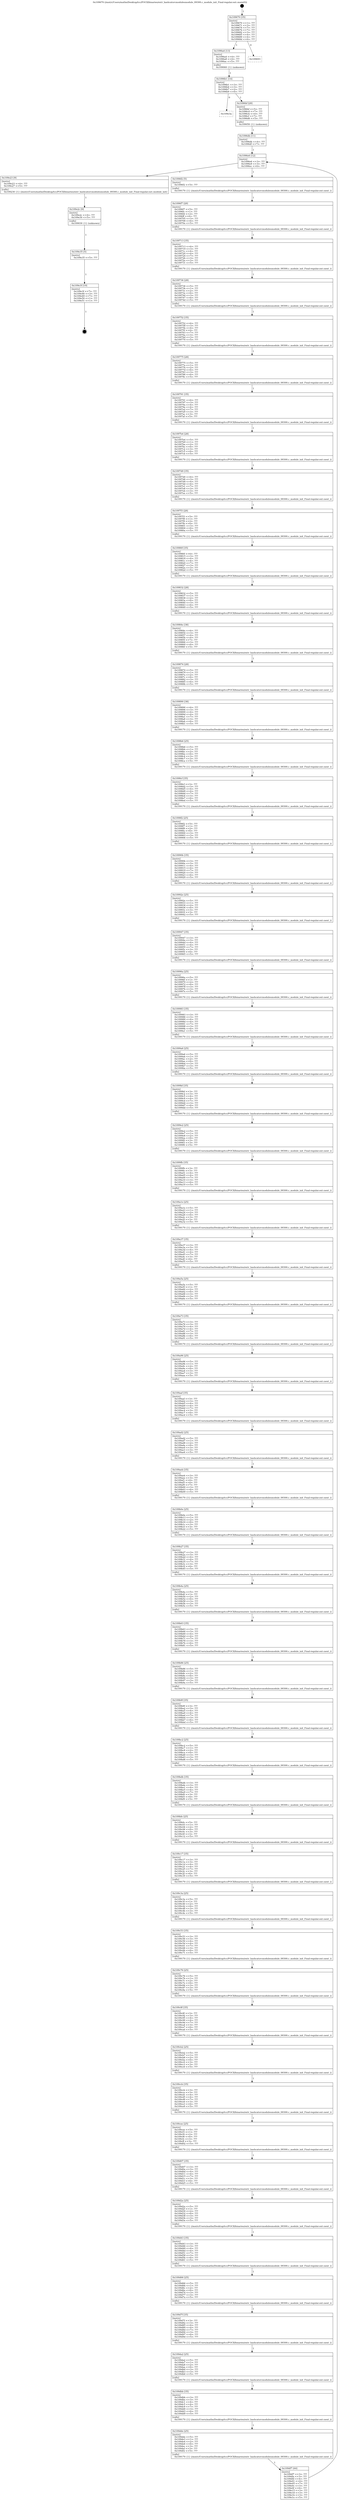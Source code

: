 digraph "0x109670" {
  label = "0x109670 (/mnt/c/Users/mathe/Desktop/tcc/POCII/binaries/extr_hashcatsrcmodulesmodule_09300.c_module_init_Final-regular.out::main(0))"
  labelloc = "t"
  node[shape=record]

  Entry [label="",width=0.3,height=0.3,shape=circle,fillcolor=black,style=filled]
  "0x109670" [label="{
     0x109670 [35]\l
     | [instrs]\l
     &nbsp;&nbsp;0x109670 \<+1\>: ???\l
     &nbsp;&nbsp;0x109671 \<+3\>: ???\l
     &nbsp;&nbsp;0x109674 \<+7\>: ???\l
     &nbsp;&nbsp;0x10967b \<+7\>: ???\l
     &nbsp;&nbsp;0x109682 \<+3\>: ???\l
     &nbsp;&nbsp;0x109685 \<+4\>: ???\l
     &nbsp;&nbsp;0x109689 \<+4\>: ???\l
     &nbsp;&nbsp;0x10968d \<+6\>: ???\l
  }"]
  "0x1096a4" [label="{
     0x1096a4 [13]\l
     | [instrs]\l
     &nbsp;&nbsp;0x1096a4 \<+4\>: ???\l
     &nbsp;&nbsp;0x1096a8 \<+4\>: ???\l
     &nbsp;&nbsp;0x1096ac \<+5\>: ???\l
     | [calls]\l
     &nbsp;&nbsp;0x109060 \{1\} (unknown)\l
  }"]
  "0x109693" [label="{
     0x109693\l
  }", style=dashed]
  "0x1096b1" [label="{
     0x1096b1 [14]\l
     | [instrs]\l
     &nbsp;&nbsp;0x1096b1 \<+3\>: ???\l
     &nbsp;&nbsp;0x1096b4 \<+3\>: ???\l
     &nbsp;&nbsp;0x1096b7 \<+2\>: ???\l
     &nbsp;&nbsp;0x1096b9 \<+6\>: ???\l
  }"]
  "0x109e3a" [label="{
     0x109e3a\l
  }", style=dashed]
  "0x1096bf" [label="{
     0x1096bf [28]\l
     | [instrs]\l
     &nbsp;&nbsp;0x1096bf \<+5\>: ???\l
     &nbsp;&nbsp;0x1096c4 \<+7\>: ???\l
     &nbsp;&nbsp;0x1096cb \<+4\>: ???\l
     &nbsp;&nbsp;0x1096cf \<+7\>: ???\l
     &nbsp;&nbsp;0x1096d6 \<+5\>: ???\l
     | [calls]\l
     &nbsp;&nbsp;0x109050 \{1\} (unknown)\l
  }"]
  Exit [label="",width=0.3,height=0.3,shape=circle,fillcolor=black,style=filled,peripheries=2]
  "0x1096e6" [label="{
     0x1096e6 [12]\l
     | [instrs]\l
     &nbsp;&nbsp;0x1096e6 \<+3\>: ???\l
     &nbsp;&nbsp;0x1096e9 \<+3\>: ???\l
     &nbsp;&nbsp;0x1096ec \<+6\>: ???\l
  }"]
  "0x109e23" [label="{
     0x109e23 [9]\l
     | [instrs]\l
     &nbsp;&nbsp;0x109e23 \<+4\>: ???\l
     &nbsp;&nbsp;0x109e27 \<+5\>: ???\l
     | [calls]\l
     &nbsp;&nbsp;0x109230 \{1\} (/mnt/c/Users/mathe/Desktop/tcc/POCII/binaries/extr_hashcatsrcmodulesmodule_09300.c_module_init_Final-regular.out::module_init)\l
  }"]
  "0x1096f2" [label="{
     0x1096f2 [5]\l
     | [instrs]\l
     &nbsp;&nbsp;0x1096f2 \<+5\>: ???\l
     | [calls]\l
     &nbsp;&nbsp;0x109170 \{1\} (/mnt/c/Users/mathe/Desktop/tcc/POCII/binaries/extr_hashcatsrcmodulesmodule_09300.c_module_init_Final-regular.out::next_i)\l
  }"]
  "0x1096f7" [label="{
     0x1096f7 [28]\l
     | [instrs]\l
     &nbsp;&nbsp;0x1096f7 \<+5\>: ???\l
     &nbsp;&nbsp;0x1096fc \<+1\>: ???\l
     &nbsp;&nbsp;0x1096fd \<+2\>: ???\l
     &nbsp;&nbsp;0x1096ff \<+6\>: ???\l
     &nbsp;&nbsp;0x109705 \<+3\>: ???\l
     &nbsp;&nbsp;0x109708 \<+6\>: ???\l
     &nbsp;&nbsp;0x10970e \<+5\>: ???\l
     | [calls]\l
     &nbsp;&nbsp;0x109170 \{1\} (/mnt/c/Users/mathe/Desktop/tcc/POCII/binaries/extr_hashcatsrcmodulesmodule_09300.c_module_init_Final-regular.out::next_i)\l
  }"]
  "0x109713" [label="{
     0x109713 [35]\l
     | [instrs]\l
     &nbsp;&nbsp;0x109713 \<+6\>: ???\l
     &nbsp;&nbsp;0x109719 \<+3\>: ???\l
     &nbsp;&nbsp;0x10971c \<+4\>: ???\l
     &nbsp;&nbsp;0x109720 \<+4\>: ???\l
     &nbsp;&nbsp;0x109724 \<+7\>: ???\l
     &nbsp;&nbsp;0x10972b \<+3\>: ???\l
     &nbsp;&nbsp;0x10972e \<+3\>: ???\l
     &nbsp;&nbsp;0x109731 \<+5\>: ???\l
     | [calls]\l
     &nbsp;&nbsp;0x109170 \{1\} (/mnt/c/Users/mathe/Desktop/tcc/POCII/binaries/extr_hashcatsrcmodulesmodule_09300.c_module_init_Final-regular.out::next_i)\l
  }"]
  "0x109736" [label="{
     0x109736 [28]\l
     | [instrs]\l
     &nbsp;&nbsp;0x109736 \<+5\>: ???\l
     &nbsp;&nbsp;0x10973b \<+1\>: ???\l
     &nbsp;&nbsp;0x10973c \<+2\>: ???\l
     &nbsp;&nbsp;0x10973e \<+6\>: ???\l
     &nbsp;&nbsp;0x109744 \<+3\>: ???\l
     &nbsp;&nbsp;0x109747 \<+6\>: ???\l
     &nbsp;&nbsp;0x10974d \<+5\>: ???\l
     | [calls]\l
     &nbsp;&nbsp;0x109170 \{1\} (/mnt/c/Users/mathe/Desktop/tcc/POCII/binaries/extr_hashcatsrcmodulesmodule_09300.c_module_init_Final-regular.out::next_i)\l
  }"]
  "0x109752" [label="{
     0x109752 [35]\l
     | [instrs]\l
     &nbsp;&nbsp;0x109752 \<+6\>: ???\l
     &nbsp;&nbsp;0x109758 \<+3\>: ???\l
     &nbsp;&nbsp;0x10975b \<+4\>: ???\l
     &nbsp;&nbsp;0x10975f \<+4\>: ???\l
     &nbsp;&nbsp;0x109763 \<+7\>: ???\l
     &nbsp;&nbsp;0x10976a \<+3\>: ???\l
     &nbsp;&nbsp;0x10976d \<+3\>: ???\l
     &nbsp;&nbsp;0x109770 \<+5\>: ???\l
     | [calls]\l
     &nbsp;&nbsp;0x109170 \{1\} (/mnt/c/Users/mathe/Desktop/tcc/POCII/binaries/extr_hashcatsrcmodulesmodule_09300.c_module_init_Final-regular.out::next_i)\l
  }"]
  "0x109775" [label="{
     0x109775 [28]\l
     | [instrs]\l
     &nbsp;&nbsp;0x109775 \<+5\>: ???\l
     &nbsp;&nbsp;0x10977a \<+1\>: ???\l
     &nbsp;&nbsp;0x10977b \<+2\>: ???\l
     &nbsp;&nbsp;0x10977d \<+6\>: ???\l
     &nbsp;&nbsp;0x109783 \<+3\>: ???\l
     &nbsp;&nbsp;0x109786 \<+6\>: ???\l
     &nbsp;&nbsp;0x10978c \<+5\>: ???\l
     | [calls]\l
     &nbsp;&nbsp;0x109170 \{1\} (/mnt/c/Users/mathe/Desktop/tcc/POCII/binaries/extr_hashcatsrcmodulesmodule_09300.c_module_init_Final-regular.out::next_i)\l
  }"]
  "0x109791" [label="{
     0x109791 [35]\l
     | [instrs]\l
     &nbsp;&nbsp;0x109791 \<+6\>: ???\l
     &nbsp;&nbsp;0x109797 \<+3\>: ???\l
     &nbsp;&nbsp;0x10979a \<+4\>: ???\l
     &nbsp;&nbsp;0x10979e \<+4\>: ???\l
     &nbsp;&nbsp;0x1097a2 \<+7\>: ???\l
     &nbsp;&nbsp;0x1097a9 \<+3\>: ???\l
     &nbsp;&nbsp;0x1097ac \<+3\>: ???\l
     &nbsp;&nbsp;0x1097af \<+5\>: ???\l
     | [calls]\l
     &nbsp;&nbsp;0x109170 \{1\} (/mnt/c/Users/mathe/Desktop/tcc/POCII/binaries/extr_hashcatsrcmodulesmodule_09300.c_module_init_Final-regular.out::next_i)\l
  }"]
  "0x1097b4" [label="{
     0x1097b4 [28]\l
     | [instrs]\l
     &nbsp;&nbsp;0x1097b4 \<+5\>: ???\l
     &nbsp;&nbsp;0x1097b9 \<+1\>: ???\l
     &nbsp;&nbsp;0x1097ba \<+2\>: ???\l
     &nbsp;&nbsp;0x1097bc \<+6\>: ???\l
     &nbsp;&nbsp;0x1097c2 \<+3\>: ???\l
     &nbsp;&nbsp;0x1097c5 \<+6\>: ???\l
     &nbsp;&nbsp;0x1097cb \<+5\>: ???\l
     | [calls]\l
     &nbsp;&nbsp;0x109170 \{1\} (/mnt/c/Users/mathe/Desktop/tcc/POCII/binaries/extr_hashcatsrcmodulesmodule_09300.c_module_init_Final-regular.out::next_i)\l
  }"]
  "0x1097d0" [label="{
     0x1097d0 [35]\l
     | [instrs]\l
     &nbsp;&nbsp;0x1097d0 \<+6\>: ???\l
     &nbsp;&nbsp;0x1097d6 \<+3\>: ???\l
     &nbsp;&nbsp;0x1097d9 \<+4\>: ???\l
     &nbsp;&nbsp;0x1097dd \<+4\>: ???\l
     &nbsp;&nbsp;0x1097e1 \<+7\>: ???\l
     &nbsp;&nbsp;0x1097e8 \<+3\>: ???\l
     &nbsp;&nbsp;0x1097eb \<+3\>: ???\l
     &nbsp;&nbsp;0x1097ee \<+5\>: ???\l
     | [calls]\l
     &nbsp;&nbsp;0x109170 \{1\} (/mnt/c/Users/mathe/Desktop/tcc/POCII/binaries/extr_hashcatsrcmodulesmodule_09300.c_module_init_Final-regular.out::next_i)\l
  }"]
  "0x1097f3" [label="{
     0x1097f3 [28]\l
     | [instrs]\l
     &nbsp;&nbsp;0x1097f3 \<+5\>: ???\l
     &nbsp;&nbsp;0x1097f8 \<+1\>: ???\l
     &nbsp;&nbsp;0x1097f9 \<+2\>: ???\l
     &nbsp;&nbsp;0x1097fb \<+6\>: ???\l
     &nbsp;&nbsp;0x109801 \<+3\>: ???\l
     &nbsp;&nbsp;0x109804 \<+6\>: ???\l
     &nbsp;&nbsp;0x10980a \<+5\>: ???\l
     | [calls]\l
     &nbsp;&nbsp;0x109170 \{1\} (/mnt/c/Users/mathe/Desktop/tcc/POCII/binaries/extr_hashcatsrcmodulesmodule_09300.c_module_init_Final-regular.out::next_i)\l
  }"]
  "0x10980f" [label="{
     0x10980f [35]\l
     | [instrs]\l
     &nbsp;&nbsp;0x10980f \<+6\>: ???\l
     &nbsp;&nbsp;0x109815 \<+3\>: ???\l
     &nbsp;&nbsp;0x109818 \<+4\>: ???\l
     &nbsp;&nbsp;0x10981c \<+4\>: ???\l
     &nbsp;&nbsp;0x109820 \<+7\>: ???\l
     &nbsp;&nbsp;0x109827 \<+3\>: ???\l
     &nbsp;&nbsp;0x10982a \<+3\>: ???\l
     &nbsp;&nbsp;0x10982d \<+5\>: ???\l
     | [calls]\l
     &nbsp;&nbsp;0x109170 \{1\} (/mnt/c/Users/mathe/Desktop/tcc/POCII/binaries/extr_hashcatsrcmodulesmodule_09300.c_module_init_Final-regular.out::next_i)\l
  }"]
  "0x109832" [label="{
     0x109832 [28]\l
     | [instrs]\l
     &nbsp;&nbsp;0x109832 \<+5\>: ???\l
     &nbsp;&nbsp;0x109837 \<+1\>: ???\l
     &nbsp;&nbsp;0x109838 \<+2\>: ???\l
     &nbsp;&nbsp;0x10983a \<+6\>: ???\l
     &nbsp;&nbsp;0x109840 \<+3\>: ???\l
     &nbsp;&nbsp;0x109843 \<+6\>: ???\l
     &nbsp;&nbsp;0x109849 \<+5\>: ???\l
     | [calls]\l
     &nbsp;&nbsp;0x109170 \{1\} (/mnt/c/Users/mathe/Desktop/tcc/POCII/binaries/extr_hashcatsrcmodulesmodule_09300.c_module_init_Final-regular.out::next_i)\l
  }"]
  "0x10984e" [label="{
     0x10984e [38]\l
     | [instrs]\l
     &nbsp;&nbsp;0x10984e \<+6\>: ???\l
     &nbsp;&nbsp;0x109854 \<+3\>: ???\l
     &nbsp;&nbsp;0x109857 \<+4\>: ???\l
     &nbsp;&nbsp;0x10985b \<+4\>: ???\l
     &nbsp;&nbsp;0x10985f \<+7\>: ???\l
     &nbsp;&nbsp;0x109866 \<+3\>: ???\l
     &nbsp;&nbsp;0x109869 \<+6\>: ???\l
     &nbsp;&nbsp;0x10986f \<+5\>: ???\l
     | [calls]\l
     &nbsp;&nbsp;0x109170 \{1\} (/mnt/c/Users/mathe/Desktop/tcc/POCII/binaries/extr_hashcatsrcmodulesmodule_09300.c_module_init_Final-regular.out::next_i)\l
  }"]
  "0x109874" [label="{
     0x109874 [28]\l
     | [instrs]\l
     &nbsp;&nbsp;0x109874 \<+5\>: ???\l
     &nbsp;&nbsp;0x109879 \<+1\>: ???\l
     &nbsp;&nbsp;0x10987a \<+2\>: ???\l
     &nbsp;&nbsp;0x10987c \<+6\>: ???\l
     &nbsp;&nbsp;0x109882 \<+3\>: ???\l
     &nbsp;&nbsp;0x109885 \<+6\>: ???\l
     &nbsp;&nbsp;0x10988b \<+5\>: ???\l
     | [calls]\l
     &nbsp;&nbsp;0x109170 \{1\} (/mnt/c/Users/mathe/Desktop/tcc/POCII/binaries/extr_hashcatsrcmodulesmodule_09300.c_module_init_Final-regular.out::next_i)\l
  }"]
  "0x109890" [label="{
     0x109890 [38]\l
     | [instrs]\l
     &nbsp;&nbsp;0x109890 \<+6\>: ???\l
     &nbsp;&nbsp;0x109896 \<+3\>: ???\l
     &nbsp;&nbsp;0x109899 \<+4\>: ???\l
     &nbsp;&nbsp;0x10989d \<+4\>: ???\l
     &nbsp;&nbsp;0x1098a1 \<+7\>: ???\l
     &nbsp;&nbsp;0x1098a8 \<+3\>: ???\l
     &nbsp;&nbsp;0x1098ab \<+6\>: ???\l
     &nbsp;&nbsp;0x1098b1 \<+5\>: ???\l
     | [calls]\l
     &nbsp;&nbsp;0x109170 \{1\} (/mnt/c/Users/mathe/Desktop/tcc/POCII/binaries/extr_hashcatsrcmodulesmodule_09300.c_module_init_Final-regular.out::next_i)\l
  }"]
  "0x1098b6" [label="{
     0x1098b6 [25]\l
     | [instrs]\l
     &nbsp;&nbsp;0x1098b6 \<+5\>: ???\l
     &nbsp;&nbsp;0x1098bb \<+1\>: ???\l
     &nbsp;&nbsp;0x1098bc \<+2\>: ???\l
     &nbsp;&nbsp;0x1098be \<+6\>: ???\l
     &nbsp;&nbsp;0x1098c4 \<+3\>: ???\l
     &nbsp;&nbsp;0x1098c7 \<+3\>: ???\l
     &nbsp;&nbsp;0x1098ca \<+5\>: ???\l
     | [calls]\l
     &nbsp;&nbsp;0x109170 \{1\} (/mnt/c/Users/mathe/Desktop/tcc/POCII/binaries/extr_hashcatsrcmodulesmodule_09300.c_module_init_Final-regular.out::next_i)\l
  }"]
  "0x1098cf" [label="{
     0x1098cf [35]\l
     | [instrs]\l
     &nbsp;&nbsp;0x1098cf \<+3\>: ???\l
     &nbsp;&nbsp;0x1098d2 \<+3\>: ???\l
     &nbsp;&nbsp;0x1098d5 \<+4\>: ???\l
     &nbsp;&nbsp;0x1098d9 \<+4\>: ???\l
     &nbsp;&nbsp;0x1098dd \<+7\>: ???\l
     &nbsp;&nbsp;0x1098e4 \<+3\>: ???\l
     &nbsp;&nbsp;0x1098e7 \<+6\>: ???\l
     &nbsp;&nbsp;0x1098ed \<+5\>: ???\l
     | [calls]\l
     &nbsp;&nbsp;0x109170 \{1\} (/mnt/c/Users/mathe/Desktop/tcc/POCII/binaries/extr_hashcatsrcmodulesmodule_09300.c_module_init_Final-regular.out::next_i)\l
  }"]
  "0x1098f2" [label="{
     0x1098f2 [25]\l
     | [instrs]\l
     &nbsp;&nbsp;0x1098f2 \<+5\>: ???\l
     &nbsp;&nbsp;0x1098f7 \<+1\>: ???\l
     &nbsp;&nbsp;0x1098f8 \<+2\>: ???\l
     &nbsp;&nbsp;0x1098fa \<+6\>: ???\l
     &nbsp;&nbsp;0x109900 \<+3\>: ???\l
     &nbsp;&nbsp;0x109903 \<+3\>: ???\l
     &nbsp;&nbsp;0x109906 \<+5\>: ???\l
     | [calls]\l
     &nbsp;&nbsp;0x109170 \{1\} (/mnt/c/Users/mathe/Desktop/tcc/POCII/binaries/extr_hashcatsrcmodulesmodule_09300.c_module_init_Final-regular.out::next_i)\l
  }"]
  "0x10990b" [label="{
     0x10990b [35]\l
     | [instrs]\l
     &nbsp;&nbsp;0x10990b \<+3\>: ???\l
     &nbsp;&nbsp;0x10990e \<+3\>: ???\l
     &nbsp;&nbsp;0x109911 \<+4\>: ???\l
     &nbsp;&nbsp;0x109915 \<+4\>: ???\l
     &nbsp;&nbsp;0x109919 \<+7\>: ???\l
     &nbsp;&nbsp;0x109920 \<+3\>: ???\l
     &nbsp;&nbsp;0x109923 \<+6\>: ???\l
     &nbsp;&nbsp;0x109929 \<+5\>: ???\l
     | [calls]\l
     &nbsp;&nbsp;0x109170 \{1\} (/mnt/c/Users/mathe/Desktop/tcc/POCII/binaries/extr_hashcatsrcmodulesmodule_09300.c_module_init_Final-regular.out::next_i)\l
  }"]
  "0x10992e" [label="{
     0x10992e [25]\l
     | [instrs]\l
     &nbsp;&nbsp;0x10992e \<+5\>: ???\l
     &nbsp;&nbsp;0x109933 \<+1\>: ???\l
     &nbsp;&nbsp;0x109934 \<+2\>: ???\l
     &nbsp;&nbsp;0x109936 \<+6\>: ???\l
     &nbsp;&nbsp;0x10993c \<+3\>: ???\l
     &nbsp;&nbsp;0x10993f \<+3\>: ???\l
     &nbsp;&nbsp;0x109942 \<+5\>: ???\l
     | [calls]\l
     &nbsp;&nbsp;0x109170 \{1\} (/mnt/c/Users/mathe/Desktop/tcc/POCII/binaries/extr_hashcatsrcmodulesmodule_09300.c_module_init_Final-regular.out::next_i)\l
  }"]
  "0x109947" [label="{
     0x109947 [35]\l
     | [instrs]\l
     &nbsp;&nbsp;0x109947 \<+3\>: ???\l
     &nbsp;&nbsp;0x10994a \<+3\>: ???\l
     &nbsp;&nbsp;0x10994d \<+4\>: ???\l
     &nbsp;&nbsp;0x109951 \<+4\>: ???\l
     &nbsp;&nbsp;0x109955 \<+7\>: ???\l
     &nbsp;&nbsp;0x10995c \<+3\>: ???\l
     &nbsp;&nbsp;0x10995f \<+6\>: ???\l
     &nbsp;&nbsp;0x109965 \<+5\>: ???\l
     | [calls]\l
     &nbsp;&nbsp;0x109170 \{1\} (/mnt/c/Users/mathe/Desktop/tcc/POCII/binaries/extr_hashcatsrcmodulesmodule_09300.c_module_init_Final-regular.out::next_i)\l
  }"]
  "0x10996a" [label="{
     0x10996a [25]\l
     | [instrs]\l
     &nbsp;&nbsp;0x10996a \<+5\>: ???\l
     &nbsp;&nbsp;0x10996f \<+1\>: ???\l
     &nbsp;&nbsp;0x109970 \<+2\>: ???\l
     &nbsp;&nbsp;0x109972 \<+6\>: ???\l
     &nbsp;&nbsp;0x109978 \<+3\>: ???\l
     &nbsp;&nbsp;0x10997b \<+3\>: ???\l
     &nbsp;&nbsp;0x10997e \<+5\>: ???\l
     | [calls]\l
     &nbsp;&nbsp;0x109170 \{1\} (/mnt/c/Users/mathe/Desktop/tcc/POCII/binaries/extr_hashcatsrcmodulesmodule_09300.c_module_init_Final-regular.out::next_i)\l
  }"]
  "0x109983" [label="{
     0x109983 [35]\l
     | [instrs]\l
     &nbsp;&nbsp;0x109983 \<+3\>: ???\l
     &nbsp;&nbsp;0x109986 \<+3\>: ???\l
     &nbsp;&nbsp;0x109989 \<+4\>: ???\l
     &nbsp;&nbsp;0x10998d \<+4\>: ???\l
     &nbsp;&nbsp;0x109991 \<+7\>: ???\l
     &nbsp;&nbsp;0x109998 \<+3\>: ???\l
     &nbsp;&nbsp;0x10999b \<+6\>: ???\l
     &nbsp;&nbsp;0x1099a1 \<+5\>: ???\l
     | [calls]\l
     &nbsp;&nbsp;0x109170 \{1\} (/mnt/c/Users/mathe/Desktop/tcc/POCII/binaries/extr_hashcatsrcmodulesmodule_09300.c_module_init_Final-regular.out::next_i)\l
  }"]
  "0x1099a6" [label="{
     0x1099a6 [25]\l
     | [instrs]\l
     &nbsp;&nbsp;0x1099a6 \<+5\>: ???\l
     &nbsp;&nbsp;0x1099ab \<+1\>: ???\l
     &nbsp;&nbsp;0x1099ac \<+2\>: ???\l
     &nbsp;&nbsp;0x1099ae \<+6\>: ???\l
     &nbsp;&nbsp;0x1099b4 \<+3\>: ???\l
     &nbsp;&nbsp;0x1099b7 \<+3\>: ???\l
     &nbsp;&nbsp;0x1099ba \<+5\>: ???\l
     | [calls]\l
     &nbsp;&nbsp;0x109170 \{1\} (/mnt/c/Users/mathe/Desktop/tcc/POCII/binaries/extr_hashcatsrcmodulesmodule_09300.c_module_init_Final-regular.out::next_i)\l
  }"]
  "0x1099bf" [label="{
     0x1099bf [35]\l
     | [instrs]\l
     &nbsp;&nbsp;0x1099bf \<+3\>: ???\l
     &nbsp;&nbsp;0x1099c2 \<+3\>: ???\l
     &nbsp;&nbsp;0x1099c5 \<+4\>: ???\l
     &nbsp;&nbsp;0x1099c9 \<+4\>: ???\l
     &nbsp;&nbsp;0x1099cd \<+7\>: ???\l
     &nbsp;&nbsp;0x1099d4 \<+3\>: ???\l
     &nbsp;&nbsp;0x1099d7 \<+6\>: ???\l
     &nbsp;&nbsp;0x1099dd \<+5\>: ???\l
     | [calls]\l
     &nbsp;&nbsp;0x109170 \{1\} (/mnt/c/Users/mathe/Desktop/tcc/POCII/binaries/extr_hashcatsrcmodulesmodule_09300.c_module_init_Final-regular.out::next_i)\l
  }"]
  "0x1099e2" [label="{
     0x1099e2 [25]\l
     | [instrs]\l
     &nbsp;&nbsp;0x1099e2 \<+5\>: ???\l
     &nbsp;&nbsp;0x1099e7 \<+1\>: ???\l
     &nbsp;&nbsp;0x1099e8 \<+2\>: ???\l
     &nbsp;&nbsp;0x1099ea \<+6\>: ???\l
     &nbsp;&nbsp;0x1099f0 \<+3\>: ???\l
     &nbsp;&nbsp;0x1099f3 \<+3\>: ???\l
     &nbsp;&nbsp;0x1099f6 \<+5\>: ???\l
     | [calls]\l
     &nbsp;&nbsp;0x109170 \{1\} (/mnt/c/Users/mathe/Desktop/tcc/POCII/binaries/extr_hashcatsrcmodulesmodule_09300.c_module_init_Final-regular.out::next_i)\l
  }"]
  "0x1099fb" [label="{
     0x1099fb [35]\l
     | [instrs]\l
     &nbsp;&nbsp;0x1099fb \<+3\>: ???\l
     &nbsp;&nbsp;0x1099fe \<+3\>: ???\l
     &nbsp;&nbsp;0x109a01 \<+4\>: ???\l
     &nbsp;&nbsp;0x109a05 \<+4\>: ???\l
     &nbsp;&nbsp;0x109a09 \<+7\>: ???\l
     &nbsp;&nbsp;0x109a10 \<+3\>: ???\l
     &nbsp;&nbsp;0x109a13 \<+6\>: ???\l
     &nbsp;&nbsp;0x109a19 \<+5\>: ???\l
     | [calls]\l
     &nbsp;&nbsp;0x109170 \{1\} (/mnt/c/Users/mathe/Desktop/tcc/POCII/binaries/extr_hashcatsrcmodulesmodule_09300.c_module_init_Final-regular.out::next_i)\l
  }"]
  "0x109a1e" [label="{
     0x109a1e [25]\l
     | [instrs]\l
     &nbsp;&nbsp;0x109a1e \<+5\>: ???\l
     &nbsp;&nbsp;0x109a23 \<+1\>: ???\l
     &nbsp;&nbsp;0x109a24 \<+2\>: ???\l
     &nbsp;&nbsp;0x109a26 \<+6\>: ???\l
     &nbsp;&nbsp;0x109a2c \<+3\>: ???\l
     &nbsp;&nbsp;0x109a2f \<+3\>: ???\l
     &nbsp;&nbsp;0x109a32 \<+5\>: ???\l
     | [calls]\l
     &nbsp;&nbsp;0x109170 \{1\} (/mnt/c/Users/mathe/Desktop/tcc/POCII/binaries/extr_hashcatsrcmodulesmodule_09300.c_module_init_Final-regular.out::next_i)\l
  }"]
  "0x109a37" [label="{
     0x109a37 [35]\l
     | [instrs]\l
     &nbsp;&nbsp;0x109a37 \<+3\>: ???\l
     &nbsp;&nbsp;0x109a3a \<+3\>: ???\l
     &nbsp;&nbsp;0x109a3d \<+4\>: ???\l
     &nbsp;&nbsp;0x109a41 \<+4\>: ???\l
     &nbsp;&nbsp;0x109a45 \<+7\>: ???\l
     &nbsp;&nbsp;0x109a4c \<+3\>: ???\l
     &nbsp;&nbsp;0x109a4f \<+6\>: ???\l
     &nbsp;&nbsp;0x109a55 \<+5\>: ???\l
     | [calls]\l
     &nbsp;&nbsp;0x109170 \{1\} (/mnt/c/Users/mathe/Desktop/tcc/POCII/binaries/extr_hashcatsrcmodulesmodule_09300.c_module_init_Final-regular.out::next_i)\l
  }"]
  "0x109a5a" [label="{
     0x109a5a [25]\l
     | [instrs]\l
     &nbsp;&nbsp;0x109a5a \<+5\>: ???\l
     &nbsp;&nbsp;0x109a5f \<+1\>: ???\l
     &nbsp;&nbsp;0x109a60 \<+2\>: ???\l
     &nbsp;&nbsp;0x109a62 \<+6\>: ???\l
     &nbsp;&nbsp;0x109a68 \<+3\>: ???\l
     &nbsp;&nbsp;0x109a6b \<+3\>: ???\l
     &nbsp;&nbsp;0x109a6e \<+5\>: ???\l
     | [calls]\l
     &nbsp;&nbsp;0x109170 \{1\} (/mnt/c/Users/mathe/Desktop/tcc/POCII/binaries/extr_hashcatsrcmodulesmodule_09300.c_module_init_Final-regular.out::next_i)\l
  }"]
  "0x109a73" [label="{
     0x109a73 [35]\l
     | [instrs]\l
     &nbsp;&nbsp;0x109a73 \<+3\>: ???\l
     &nbsp;&nbsp;0x109a76 \<+3\>: ???\l
     &nbsp;&nbsp;0x109a79 \<+4\>: ???\l
     &nbsp;&nbsp;0x109a7d \<+4\>: ???\l
     &nbsp;&nbsp;0x109a81 \<+7\>: ???\l
     &nbsp;&nbsp;0x109a88 \<+3\>: ???\l
     &nbsp;&nbsp;0x109a8b \<+6\>: ???\l
     &nbsp;&nbsp;0x109a91 \<+5\>: ???\l
     | [calls]\l
     &nbsp;&nbsp;0x109170 \{1\} (/mnt/c/Users/mathe/Desktop/tcc/POCII/binaries/extr_hashcatsrcmodulesmodule_09300.c_module_init_Final-regular.out::next_i)\l
  }"]
  "0x109a96" [label="{
     0x109a96 [25]\l
     | [instrs]\l
     &nbsp;&nbsp;0x109a96 \<+5\>: ???\l
     &nbsp;&nbsp;0x109a9b \<+1\>: ???\l
     &nbsp;&nbsp;0x109a9c \<+2\>: ???\l
     &nbsp;&nbsp;0x109a9e \<+6\>: ???\l
     &nbsp;&nbsp;0x109aa4 \<+3\>: ???\l
     &nbsp;&nbsp;0x109aa7 \<+3\>: ???\l
     &nbsp;&nbsp;0x109aaa \<+5\>: ???\l
     | [calls]\l
     &nbsp;&nbsp;0x109170 \{1\} (/mnt/c/Users/mathe/Desktop/tcc/POCII/binaries/extr_hashcatsrcmodulesmodule_09300.c_module_init_Final-regular.out::next_i)\l
  }"]
  "0x109aaf" [label="{
     0x109aaf [35]\l
     | [instrs]\l
     &nbsp;&nbsp;0x109aaf \<+3\>: ???\l
     &nbsp;&nbsp;0x109ab2 \<+3\>: ???\l
     &nbsp;&nbsp;0x109ab5 \<+4\>: ???\l
     &nbsp;&nbsp;0x109ab9 \<+4\>: ???\l
     &nbsp;&nbsp;0x109abd \<+7\>: ???\l
     &nbsp;&nbsp;0x109ac4 \<+3\>: ???\l
     &nbsp;&nbsp;0x109ac7 \<+6\>: ???\l
     &nbsp;&nbsp;0x109acd \<+5\>: ???\l
     | [calls]\l
     &nbsp;&nbsp;0x109170 \{1\} (/mnt/c/Users/mathe/Desktop/tcc/POCII/binaries/extr_hashcatsrcmodulesmodule_09300.c_module_init_Final-regular.out::next_i)\l
  }"]
  "0x109ad2" [label="{
     0x109ad2 [25]\l
     | [instrs]\l
     &nbsp;&nbsp;0x109ad2 \<+5\>: ???\l
     &nbsp;&nbsp;0x109ad7 \<+1\>: ???\l
     &nbsp;&nbsp;0x109ad8 \<+2\>: ???\l
     &nbsp;&nbsp;0x109ada \<+6\>: ???\l
     &nbsp;&nbsp;0x109ae0 \<+3\>: ???\l
     &nbsp;&nbsp;0x109ae3 \<+3\>: ???\l
     &nbsp;&nbsp;0x109ae6 \<+5\>: ???\l
     | [calls]\l
     &nbsp;&nbsp;0x109170 \{1\} (/mnt/c/Users/mathe/Desktop/tcc/POCII/binaries/extr_hashcatsrcmodulesmodule_09300.c_module_init_Final-regular.out::next_i)\l
  }"]
  "0x109aeb" [label="{
     0x109aeb [35]\l
     | [instrs]\l
     &nbsp;&nbsp;0x109aeb \<+3\>: ???\l
     &nbsp;&nbsp;0x109aee \<+3\>: ???\l
     &nbsp;&nbsp;0x109af1 \<+4\>: ???\l
     &nbsp;&nbsp;0x109af5 \<+4\>: ???\l
     &nbsp;&nbsp;0x109af9 \<+7\>: ???\l
     &nbsp;&nbsp;0x109b00 \<+3\>: ???\l
     &nbsp;&nbsp;0x109b03 \<+6\>: ???\l
     &nbsp;&nbsp;0x109b09 \<+5\>: ???\l
     | [calls]\l
     &nbsp;&nbsp;0x109170 \{1\} (/mnt/c/Users/mathe/Desktop/tcc/POCII/binaries/extr_hashcatsrcmodulesmodule_09300.c_module_init_Final-regular.out::next_i)\l
  }"]
  "0x109b0e" [label="{
     0x109b0e [25]\l
     | [instrs]\l
     &nbsp;&nbsp;0x109b0e \<+5\>: ???\l
     &nbsp;&nbsp;0x109b13 \<+1\>: ???\l
     &nbsp;&nbsp;0x109b14 \<+2\>: ???\l
     &nbsp;&nbsp;0x109b16 \<+6\>: ???\l
     &nbsp;&nbsp;0x109b1c \<+3\>: ???\l
     &nbsp;&nbsp;0x109b1f \<+3\>: ???\l
     &nbsp;&nbsp;0x109b22 \<+5\>: ???\l
     | [calls]\l
     &nbsp;&nbsp;0x109170 \{1\} (/mnt/c/Users/mathe/Desktop/tcc/POCII/binaries/extr_hashcatsrcmodulesmodule_09300.c_module_init_Final-regular.out::next_i)\l
  }"]
  "0x109b27" [label="{
     0x109b27 [35]\l
     | [instrs]\l
     &nbsp;&nbsp;0x109b27 \<+3\>: ???\l
     &nbsp;&nbsp;0x109b2a \<+3\>: ???\l
     &nbsp;&nbsp;0x109b2d \<+4\>: ???\l
     &nbsp;&nbsp;0x109b31 \<+4\>: ???\l
     &nbsp;&nbsp;0x109b35 \<+7\>: ???\l
     &nbsp;&nbsp;0x109b3c \<+3\>: ???\l
     &nbsp;&nbsp;0x109b3f \<+6\>: ???\l
     &nbsp;&nbsp;0x109b45 \<+5\>: ???\l
     | [calls]\l
     &nbsp;&nbsp;0x109170 \{1\} (/mnt/c/Users/mathe/Desktop/tcc/POCII/binaries/extr_hashcatsrcmodulesmodule_09300.c_module_init_Final-regular.out::next_i)\l
  }"]
  "0x109b4a" [label="{
     0x109b4a [25]\l
     | [instrs]\l
     &nbsp;&nbsp;0x109b4a \<+5\>: ???\l
     &nbsp;&nbsp;0x109b4f \<+1\>: ???\l
     &nbsp;&nbsp;0x109b50 \<+2\>: ???\l
     &nbsp;&nbsp;0x109b52 \<+6\>: ???\l
     &nbsp;&nbsp;0x109b58 \<+3\>: ???\l
     &nbsp;&nbsp;0x109b5b \<+3\>: ???\l
     &nbsp;&nbsp;0x109b5e \<+5\>: ???\l
     | [calls]\l
     &nbsp;&nbsp;0x109170 \{1\} (/mnt/c/Users/mathe/Desktop/tcc/POCII/binaries/extr_hashcatsrcmodulesmodule_09300.c_module_init_Final-regular.out::next_i)\l
  }"]
  "0x109b63" [label="{
     0x109b63 [35]\l
     | [instrs]\l
     &nbsp;&nbsp;0x109b63 \<+3\>: ???\l
     &nbsp;&nbsp;0x109b66 \<+3\>: ???\l
     &nbsp;&nbsp;0x109b69 \<+4\>: ???\l
     &nbsp;&nbsp;0x109b6d \<+4\>: ???\l
     &nbsp;&nbsp;0x109b71 \<+7\>: ???\l
     &nbsp;&nbsp;0x109b78 \<+3\>: ???\l
     &nbsp;&nbsp;0x109b7b \<+6\>: ???\l
     &nbsp;&nbsp;0x109b81 \<+5\>: ???\l
     | [calls]\l
     &nbsp;&nbsp;0x109170 \{1\} (/mnt/c/Users/mathe/Desktop/tcc/POCII/binaries/extr_hashcatsrcmodulesmodule_09300.c_module_init_Final-regular.out::next_i)\l
  }"]
  "0x109b86" [label="{
     0x109b86 [25]\l
     | [instrs]\l
     &nbsp;&nbsp;0x109b86 \<+5\>: ???\l
     &nbsp;&nbsp;0x109b8b \<+1\>: ???\l
     &nbsp;&nbsp;0x109b8c \<+2\>: ???\l
     &nbsp;&nbsp;0x109b8e \<+6\>: ???\l
     &nbsp;&nbsp;0x109b94 \<+3\>: ???\l
     &nbsp;&nbsp;0x109b97 \<+3\>: ???\l
     &nbsp;&nbsp;0x109b9a \<+5\>: ???\l
     | [calls]\l
     &nbsp;&nbsp;0x109170 \{1\} (/mnt/c/Users/mathe/Desktop/tcc/POCII/binaries/extr_hashcatsrcmodulesmodule_09300.c_module_init_Final-regular.out::next_i)\l
  }"]
  "0x109b9f" [label="{
     0x109b9f [35]\l
     | [instrs]\l
     &nbsp;&nbsp;0x109b9f \<+3\>: ???\l
     &nbsp;&nbsp;0x109ba2 \<+3\>: ???\l
     &nbsp;&nbsp;0x109ba5 \<+4\>: ???\l
     &nbsp;&nbsp;0x109ba9 \<+4\>: ???\l
     &nbsp;&nbsp;0x109bad \<+7\>: ???\l
     &nbsp;&nbsp;0x109bb4 \<+3\>: ???\l
     &nbsp;&nbsp;0x109bb7 \<+6\>: ???\l
     &nbsp;&nbsp;0x109bbd \<+5\>: ???\l
     | [calls]\l
     &nbsp;&nbsp;0x109170 \{1\} (/mnt/c/Users/mathe/Desktop/tcc/POCII/binaries/extr_hashcatsrcmodulesmodule_09300.c_module_init_Final-regular.out::next_i)\l
  }"]
  "0x109bc2" [label="{
     0x109bc2 [25]\l
     | [instrs]\l
     &nbsp;&nbsp;0x109bc2 \<+5\>: ???\l
     &nbsp;&nbsp;0x109bc7 \<+1\>: ???\l
     &nbsp;&nbsp;0x109bc8 \<+2\>: ???\l
     &nbsp;&nbsp;0x109bca \<+6\>: ???\l
     &nbsp;&nbsp;0x109bd0 \<+3\>: ???\l
     &nbsp;&nbsp;0x109bd3 \<+3\>: ???\l
     &nbsp;&nbsp;0x109bd6 \<+5\>: ???\l
     | [calls]\l
     &nbsp;&nbsp;0x109170 \{1\} (/mnt/c/Users/mathe/Desktop/tcc/POCII/binaries/extr_hashcatsrcmodulesmodule_09300.c_module_init_Final-regular.out::next_i)\l
  }"]
  "0x109bdb" [label="{
     0x109bdb [35]\l
     | [instrs]\l
     &nbsp;&nbsp;0x109bdb \<+3\>: ???\l
     &nbsp;&nbsp;0x109bde \<+3\>: ???\l
     &nbsp;&nbsp;0x109be1 \<+4\>: ???\l
     &nbsp;&nbsp;0x109be5 \<+4\>: ???\l
     &nbsp;&nbsp;0x109be9 \<+7\>: ???\l
     &nbsp;&nbsp;0x109bf0 \<+3\>: ???\l
     &nbsp;&nbsp;0x109bf3 \<+6\>: ???\l
     &nbsp;&nbsp;0x109bf9 \<+5\>: ???\l
     | [calls]\l
     &nbsp;&nbsp;0x109170 \{1\} (/mnt/c/Users/mathe/Desktop/tcc/POCII/binaries/extr_hashcatsrcmodulesmodule_09300.c_module_init_Final-regular.out::next_i)\l
  }"]
  "0x109bfe" [label="{
     0x109bfe [25]\l
     | [instrs]\l
     &nbsp;&nbsp;0x109bfe \<+5\>: ???\l
     &nbsp;&nbsp;0x109c03 \<+1\>: ???\l
     &nbsp;&nbsp;0x109c04 \<+2\>: ???\l
     &nbsp;&nbsp;0x109c06 \<+6\>: ???\l
     &nbsp;&nbsp;0x109c0c \<+3\>: ???\l
     &nbsp;&nbsp;0x109c0f \<+3\>: ???\l
     &nbsp;&nbsp;0x109c12 \<+5\>: ???\l
     | [calls]\l
     &nbsp;&nbsp;0x109170 \{1\} (/mnt/c/Users/mathe/Desktop/tcc/POCII/binaries/extr_hashcatsrcmodulesmodule_09300.c_module_init_Final-regular.out::next_i)\l
  }"]
  "0x109c17" [label="{
     0x109c17 [35]\l
     | [instrs]\l
     &nbsp;&nbsp;0x109c17 \<+3\>: ???\l
     &nbsp;&nbsp;0x109c1a \<+3\>: ???\l
     &nbsp;&nbsp;0x109c1d \<+4\>: ???\l
     &nbsp;&nbsp;0x109c21 \<+4\>: ???\l
     &nbsp;&nbsp;0x109c25 \<+7\>: ???\l
     &nbsp;&nbsp;0x109c2c \<+3\>: ???\l
     &nbsp;&nbsp;0x109c2f \<+6\>: ???\l
     &nbsp;&nbsp;0x109c35 \<+5\>: ???\l
     | [calls]\l
     &nbsp;&nbsp;0x109170 \{1\} (/mnt/c/Users/mathe/Desktop/tcc/POCII/binaries/extr_hashcatsrcmodulesmodule_09300.c_module_init_Final-regular.out::next_i)\l
  }"]
  "0x109c3a" [label="{
     0x109c3a [25]\l
     | [instrs]\l
     &nbsp;&nbsp;0x109c3a \<+5\>: ???\l
     &nbsp;&nbsp;0x109c3f \<+1\>: ???\l
     &nbsp;&nbsp;0x109c40 \<+2\>: ???\l
     &nbsp;&nbsp;0x109c42 \<+6\>: ???\l
     &nbsp;&nbsp;0x109c48 \<+3\>: ???\l
     &nbsp;&nbsp;0x109c4b \<+3\>: ???\l
     &nbsp;&nbsp;0x109c4e \<+5\>: ???\l
     | [calls]\l
     &nbsp;&nbsp;0x109170 \{1\} (/mnt/c/Users/mathe/Desktop/tcc/POCII/binaries/extr_hashcatsrcmodulesmodule_09300.c_module_init_Final-regular.out::next_i)\l
  }"]
  "0x109c53" [label="{
     0x109c53 [35]\l
     | [instrs]\l
     &nbsp;&nbsp;0x109c53 \<+3\>: ???\l
     &nbsp;&nbsp;0x109c56 \<+3\>: ???\l
     &nbsp;&nbsp;0x109c59 \<+4\>: ???\l
     &nbsp;&nbsp;0x109c5d \<+4\>: ???\l
     &nbsp;&nbsp;0x109c61 \<+7\>: ???\l
     &nbsp;&nbsp;0x109c68 \<+3\>: ???\l
     &nbsp;&nbsp;0x109c6b \<+6\>: ???\l
     &nbsp;&nbsp;0x109c71 \<+5\>: ???\l
     | [calls]\l
     &nbsp;&nbsp;0x109170 \{1\} (/mnt/c/Users/mathe/Desktop/tcc/POCII/binaries/extr_hashcatsrcmodulesmodule_09300.c_module_init_Final-regular.out::next_i)\l
  }"]
  "0x109c76" [label="{
     0x109c76 [25]\l
     | [instrs]\l
     &nbsp;&nbsp;0x109c76 \<+5\>: ???\l
     &nbsp;&nbsp;0x109c7b \<+1\>: ???\l
     &nbsp;&nbsp;0x109c7c \<+2\>: ???\l
     &nbsp;&nbsp;0x109c7e \<+6\>: ???\l
     &nbsp;&nbsp;0x109c84 \<+3\>: ???\l
     &nbsp;&nbsp;0x109c87 \<+3\>: ???\l
     &nbsp;&nbsp;0x109c8a \<+5\>: ???\l
     | [calls]\l
     &nbsp;&nbsp;0x109170 \{1\} (/mnt/c/Users/mathe/Desktop/tcc/POCII/binaries/extr_hashcatsrcmodulesmodule_09300.c_module_init_Final-regular.out::next_i)\l
  }"]
  "0x109c8f" [label="{
     0x109c8f [35]\l
     | [instrs]\l
     &nbsp;&nbsp;0x109c8f \<+3\>: ???\l
     &nbsp;&nbsp;0x109c92 \<+3\>: ???\l
     &nbsp;&nbsp;0x109c95 \<+4\>: ???\l
     &nbsp;&nbsp;0x109c99 \<+4\>: ???\l
     &nbsp;&nbsp;0x109c9d \<+7\>: ???\l
     &nbsp;&nbsp;0x109ca4 \<+3\>: ???\l
     &nbsp;&nbsp;0x109ca7 \<+6\>: ???\l
     &nbsp;&nbsp;0x109cad \<+5\>: ???\l
     | [calls]\l
     &nbsp;&nbsp;0x109170 \{1\} (/mnt/c/Users/mathe/Desktop/tcc/POCII/binaries/extr_hashcatsrcmodulesmodule_09300.c_module_init_Final-regular.out::next_i)\l
  }"]
  "0x109cb2" [label="{
     0x109cb2 [25]\l
     | [instrs]\l
     &nbsp;&nbsp;0x109cb2 \<+5\>: ???\l
     &nbsp;&nbsp;0x109cb7 \<+1\>: ???\l
     &nbsp;&nbsp;0x109cb8 \<+2\>: ???\l
     &nbsp;&nbsp;0x109cba \<+6\>: ???\l
     &nbsp;&nbsp;0x109cc0 \<+3\>: ???\l
     &nbsp;&nbsp;0x109cc3 \<+3\>: ???\l
     &nbsp;&nbsp;0x109cc6 \<+5\>: ???\l
     | [calls]\l
     &nbsp;&nbsp;0x109170 \{1\} (/mnt/c/Users/mathe/Desktop/tcc/POCII/binaries/extr_hashcatsrcmodulesmodule_09300.c_module_init_Final-regular.out::next_i)\l
  }"]
  "0x109ccb" [label="{
     0x109ccb [35]\l
     | [instrs]\l
     &nbsp;&nbsp;0x109ccb \<+3\>: ???\l
     &nbsp;&nbsp;0x109cce \<+3\>: ???\l
     &nbsp;&nbsp;0x109cd1 \<+4\>: ???\l
     &nbsp;&nbsp;0x109cd5 \<+4\>: ???\l
     &nbsp;&nbsp;0x109cd9 \<+7\>: ???\l
     &nbsp;&nbsp;0x109ce0 \<+3\>: ???\l
     &nbsp;&nbsp;0x109ce3 \<+6\>: ???\l
     &nbsp;&nbsp;0x109ce9 \<+5\>: ???\l
     | [calls]\l
     &nbsp;&nbsp;0x109170 \{1\} (/mnt/c/Users/mathe/Desktop/tcc/POCII/binaries/extr_hashcatsrcmodulesmodule_09300.c_module_init_Final-regular.out::next_i)\l
  }"]
  "0x109cee" [label="{
     0x109cee [25]\l
     | [instrs]\l
     &nbsp;&nbsp;0x109cee \<+5\>: ???\l
     &nbsp;&nbsp;0x109cf3 \<+1\>: ???\l
     &nbsp;&nbsp;0x109cf4 \<+2\>: ???\l
     &nbsp;&nbsp;0x109cf6 \<+6\>: ???\l
     &nbsp;&nbsp;0x109cfc \<+3\>: ???\l
     &nbsp;&nbsp;0x109cff \<+3\>: ???\l
     &nbsp;&nbsp;0x109d02 \<+5\>: ???\l
     | [calls]\l
     &nbsp;&nbsp;0x109170 \{1\} (/mnt/c/Users/mathe/Desktop/tcc/POCII/binaries/extr_hashcatsrcmodulesmodule_09300.c_module_init_Final-regular.out::next_i)\l
  }"]
  "0x109d07" [label="{
     0x109d07 [35]\l
     | [instrs]\l
     &nbsp;&nbsp;0x109d07 \<+3\>: ???\l
     &nbsp;&nbsp;0x109d0a \<+3\>: ???\l
     &nbsp;&nbsp;0x109d0d \<+4\>: ???\l
     &nbsp;&nbsp;0x109d11 \<+4\>: ???\l
     &nbsp;&nbsp;0x109d15 \<+7\>: ???\l
     &nbsp;&nbsp;0x109d1c \<+3\>: ???\l
     &nbsp;&nbsp;0x109d1f \<+6\>: ???\l
     &nbsp;&nbsp;0x109d25 \<+5\>: ???\l
     | [calls]\l
     &nbsp;&nbsp;0x109170 \{1\} (/mnt/c/Users/mathe/Desktop/tcc/POCII/binaries/extr_hashcatsrcmodulesmodule_09300.c_module_init_Final-regular.out::next_i)\l
  }"]
  "0x109d2a" [label="{
     0x109d2a [25]\l
     | [instrs]\l
     &nbsp;&nbsp;0x109d2a \<+5\>: ???\l
     &nbsp;&nbsp;0x109d2f \<+1\>: ???\l
     &nbsp;&nbsp;0x109d30 \<+2\>: ???\l
     &nbsp;&nbsp;0x109d32 \<+6\>: ???\l
     &nbsp;&nbsp;0x109d38 \<+3\>: ???\l
     &nbsp;&nbsp;0x109d3b \<+3\>: ???\l
     &nbsp;&nbsp;0x109d3e \<+5\>: ???\l
     | [calls]\l
     &nbsp;&nbsp;0x109170 \{1\} (/mnt/c/Users/mathe/Desktop/tcc/POCII/binaries/extr_hashcatsrcmodulesmodule_09300.c_module_init_Final-regular.out::next_i)\l
  }"]
  "0x109d43" [label="{
     0x109d43 [35]\l
     | [instrs]\l
     &nbsp;&nbsp;0x109d43 \<+3\>: ???\l
     &nbsp;&nbsp;0x109d46 \<+3\>: ???\l
     &nbsp;&nbsp;0x109d49 \<+4\>: ???\l
     &nbsp;&nbsp;0x109d4d \<+4\>: ???\l
     &nbsp;&nbsp;0x109d51 \<+7\>: ???\l
     &nbsp;&nbsp;0x109d58 \<+3\>: ???\l
     &nbsp;&nbsp;0x109d5b \<+6\>: ???\l
     &nbsp;&nbsp;0x109d61 \<+5\>: ???\l
     | [calls]\l
     &nbsp;&nbsp;0x109170 \{1\} (/mnt/c/Users/mathe/Desktop/tcc/POCII/binaries/extr_hashcatsrcmodulesmodule_09300.c_module_init_Final-regular.out::next_i)\l
  }"]
  "0x109d66" [label="{
     0x109d66 [25]\l
     | [instrs]\l
     &nbsp;&nbsp;0x109d66 \<+5\>: ???\l
     &nbsp;&nbsp;0x109d6b \<+1\>: ???\l
     &nbsp;&nbsp;0x109d6c \<+2\>: ???\l
     &nbsp;&nbsp;0x109d6e \<+6\>: ???\l
     &nbsp;&nbsp;0x109d74 \<+3\>: ???\l
     &nbsp;&nbsp;0x109d77 \<+3\>: ???\l
     &nbsp;&nbsp;0x109d7a \<+5\>: ???\l
     | [calls]\l
     &nbsp;&nbsp;0x109170 \{1\} (/mnt/c/Users/mathe/Desktop/tcc/POCII/binaries/extr_hashcatsrcmodulesmodule_09300.c_module_init_Final-regular.out::next_i)\l
  }"]
  "0x109d7f" [label="{
     0x109d7f [35]\l
     | [instrs]\l
     &nbsp;&nbsp;0x109d7f \<+3\>: ???\l
     &nbsp;&nbsp;0x109d82 \<+3\>: ???\l
     &nbsp;&nbsp;0x109d85 \<+4\>: ???\l
     &nbsp;&nbsp;0x109d89 \<+4\>: ???\l
     &nbsp;&nbsp;0x109d8d \<+7\>: ???\l
     &nbsp;&nbsp;0x109d94 \<+3\>: ???\l
     &nbsp;&nbsp;0x109d97 \<+6\>: ???\l
     &nbsp;&nbsp;0x109d9d \<+5\>: ???\l
     | [calls]\l
     &nbsp;&nbsp;0x109170 \{1\} (/mnt/c/Users/mathe/Desktop/tcc/POCII/binaries/extr_hashcatsrcmodulesmodule_09300.c_module_init_Final-regular.out::next_i)\l
  }"]
  "0x109da2" [label="{
     0x109da2 [25]\l
     | [instrs]\l
     &nbsp;&nbsp;0x109da2 \<+5\>: ???\l
     &nbsp;&nbsp;0x109da7 \<+1\>: ???\l
     &nbsp;&nbsp;0x109da8 \<+2\>: ???\l
     &nbsp;&nbsp;0x109daa \<+6\>: ???\l
     &nbsp;&nbsp;0x109db0 \<+3\>: ???\l
     &nbsp;&nbsp;0x109db3 \<+3\>: ???\l
     &nbsp;&nbsp;0x109db6 \<+5\>: ???\l
     | [calls]\l
     &nbsp;&nbsp;0x109170 \{1\} (/mnt/c/Users/mathe/Desktop/tcc/POCII/binaries/extr_hashcatsrcmodulesmodule_09300.c_module_init_Final-regular.out::next_i)\l
  }"]
  "0x109dbb" [label="{
     0x109dbb [35]\l
     | [instrs]\l
     &nbsp;&nbsp;0x109dbb \<+3\>: ???\l
     &nbsp;&nbsp;0x109dbe \<+3\>: ???\l
     &nbsp;&nbsp;0x109dc1 \<+4\>: ???\l
     &nbsp;&nbsp;0x109dc5 \<+4\>: ???\l
     &nbsp;&nbsp;0x109dc9 \<+7\>: ???\l
     &nbsp;&nbsp;0x109dd0 \<+3\>: ???\l
     &nbsp;&nbsp;0x109dd3 \<+6\>: ???\l
     &nbsp;&nbsp;0x109dd9 \<+5\>: ???\l
     | [calls]\l
     &nbsp;&nbsp;0x109170 \{1\} (/mnt/c/Users/mathe/Desktop/tcc/POCII/binaries/extr_hashcatsrcmodulesmodule_09300.c_module_init_Final-regular.out::next_i)\l
  }"]
  "0x109dde" [label="{
     0x109dde [25]\l
     | [instrs]\l
     &nbsp;&nbsp;0x109dde \<+5\>: ???\l
     &nbsp;&nbsp;0x109de3 \<+1\>: ???\l
     &nbsp;&nbsp;0x109de4 \<+2\>: ???\l
     &nbsp;&nbsp;0x109de6 \<+6\>: ???\l
     &nbsp;&nbsp;0x109dec \<+3\>: ???\l
     &nbsp;&nbsp;0x109def \<+3\>: ???\l
     &nbsp;&nbsp;0x109df2 \<+5\>: ???\l
     | [calls]\l
     &nbsp;&nbsp;0x109170 \{1\} (/mnt/c/Users/mathe/Desktop/tcc/POCII/binaries/extr_hashcatsrcmodulesmodule_09300.c_module_init_Final-regular.out::next_i)\l
  }"]
  "0x109df7" [label="{
     0x109df7 [44]\l
     | [instrs]\l
     &nbsp;&nbsp;0x109df7 \<+3\>: ???\l
     &nbsp;&nbsp;0x109dfa \<+3\>: ???\l
     &nbsp;&nbsp;0x109dfd \<+4\>: ???\l
     &nbsp;&nbsp;0x109e01 \<+4\>: ???\l
     &nbsp;&nbsp;0x109e05 \<+7\>: ???\l
     &nbsp;&nbsp;0x109e0c \<+3\>: ???\l
     &nbsp;&nbsp;0x109e0f \<+6\>: ???\l
     &nbsp;&nbsp;0x109e15 \<+3\>: ???\l
     &nbsp;&nbsp;0x109e18 \<+3\>: ???\l
     &nbsp;&nbsp;0x109e1b \<+3\>: ???\l
     &nbsp;&nbsp;0x109e1e \<+5\>: ???\l
  }"]
  "0x1096db" [label="{
     0x1096db [11]\l
     | [instrs]\l
     &nbsp;&nbsp;0x1096db \<+4\>: ???\l
     &nbsp;&nbsp;0x1096df \<+7\>: ???\l
  }"]
  "0x109e2c" [label="{
     0x109e2c [9]\l
     | [instrs]\l
     &nbsp;&nbsp;0x109e2c \<+4\>: ???\l
     &nbsp;&nbsp;0x109e30 \<+5\>: ???\l
     | [calls]\l
     &nbsp;&nbsp;0x109030 \{1\} (unknown)\l
  }"]
  "0x109e35" [label="{
     0x109e35 [5]\l
     | [instrs]\l
     &nbsp;&nbsp;0x109e35 \<+5\>: ???\l
  }"]
  "0x109e3f" [label="{
     0x109e3f [19]\l
     | [instrs]\l
     &nbsp;&nbsp;0x109e3f \<+7\>: ???\l
     &nbsp;&nbsp;0x109e46 \<+3\>: ???\l
     &nbsp;&nbsp;0x109e49 \<+7\>: ???\l
     &nbsp;&nbsp;0x109e50 \<+1\>: ???\l
     &nbsp;&nbsp;0x109e51 \<+1\>: ???\l
  }"]
  Entry -> "0x109670" [label=" 1"]
  "0x109670" -> "0x1096a4" [label=" 1"]
  "0x109670" -> "0x109693" [label=" 0"]
  "0x1096a4" -> "0x1096b1" [label=" 1"]
  "0x1096b1" -> "0x109e3a" [label=" 0"]
  "0x1096b1" -> "0x1096bf" [label=" 1"]
  "0x109e3f" -> Exit [label=" 1"]
  "0x1096bf" -> "0x1096db" [label=" 1"]
  "0x1096e6" -> "0x109e23" [label=" 1"]
  "0x1096e6" -> "0x1096f2" [label=" 1"]
  "0x1096f2" -> "0x1096f7" [label=" 1"]
  "0x1096f7" -> "0x109713" [label=" 1"]
  "0x109713" -> "0x109736" [label=" 1"]
  "0x109736" -> "0x109752" [label=" 1"]
  "0x109752" -> "0x109775" [label=" 1"]
  "0x109775" -> "0x109791" [label=" 1"]
  "0x109791" -> "0x1097b4" [label=" 1"]
  "0x1097b4" -> "0x1097d0" [label=" 1"]
  "0x1097d0" -> "0x1097f3" [label=" 1"]
  "0x1097f3" -> "0x10980f" [label=" 1"]
  "0x10980f" -> "0x109832" [label=" 1"]
  "0x109832" -> "0x10984e" [label=" 1"]
  "0x10984e" -> "0x109874" [label=" 1"]
  "0x109874" -> "0x109890" [label=" 1"]
  "0x109890" -> "0x1098b6" [label=" 1"]
  "0x1098b6" -> "0x1098cf" [label=" 1"]
  "0x1098cf" -> "0x1098f2" [label=" 1"]
  "0x1098f2" -> "0x10990b" [label=" 1"]
  "0x10990b" -> "0x10992e" [label=" 1"]
  "0x10992e" -> "0x109947" [label=" 1"]
  "0x109947" -> "0x10996a" [label=" 1"]
  "0x10996a" -> "0x109983" [label=" 1"]
  "0x109983" -> "0x1099a6" [label=" 1"]
  "0x1099a6" -> "0x1099bf" [label=" 1"]
  "0x1099bf" -> "0x1099e2" [label=" 1"]
  "0x1099e2" -> "0x1099fb" [label=" 1"]
  "0x1099fb" -> "0x109a1e" [label=" 1"]
  "0x109a1e" -> "0x109a37" [label=" 1"]
  "0x109a37" -> "0x109a5a" [label=" 1"]
  "0x109a5a" -> "0x109a73" [label=" 1"]
  "0x109a73" -> "0x109a96" [label=" 1"]
  "0x109a96" -> "0x109aaf" [label=" 1"]
  "0x109aaf" -> "0x109ad2" [label=" 1"]
  "0x109ad2" -> "0x109aeb" [label=" 1"]
  "0x109aeb" -> "0x109b0e" [label=" 1"]
  "0x109b0e" -> "0x109b27" [label=" 1"]
  "0x109b27" -> "0x109b4a" [label=" 1"]
  "0x109b4a" -> "0x109b63" [label=" 1"]
  "0x109b63" -> "0x109b86" [label=" 1"]
  "0x109b86" -> "0x109b9f" [label=" 1"]
  "0x109b9f" -> "0x109bc2" [label=" 1"]
  "0x109bc2" -> "0x109bdb" [label=" 1"]
  "0x109bdb" -> "0x109bfe" [label=" 1"]
  "0x109bfe" -> "0x109c17" [label=" 1"]
  "0x109c17" -> "0x109c3a" [label=" 1"]
  "0x109c3a" -> "0x109c53" [label=" 1"]
  "0x109c53" -> "0x109c76" [label=" 1"]
  "0x109c76" -> "0x109c8f" [label=" 1"]
  "0x109c8f" -> "0x109cb2" [label=" 1"]
  "0x109cb2" -> "0x109ccb" [label=" 1"]
  "0x109ccb" -> "0x109cee" [label=" 1"]
  "0x109cee" -> "0x109d07" [label=" 1"]
  "0x109d07" -> "0x109d2a" [label=" 1"]
  "0x109d2a" -> "0x109d43" [label=" 1"]
  "0x109d43" -> "0x109d66" [label=" 1"]
  "0x109d66" -> "0x109d7f" [label=" 1"]
  "0x109d7f" -> "0x109da2" [label=" 1"]
  "0x109da2" -> "0x109dbb" [label=" 1"]
  "0x109dbb" -> "0x109dde" [label=" 1"]
  "0x109dde" -> "0x109df7" [label=" 1"]
  "0x1096db" -> "0x1096e6" [label=" 1"]
  "0x109df7" -> "0x1096e6" [label=" 1"]
  "0x109e23" -> "0x109e2c" [label=" 1"]
  "0x109e2c" -> "0x109e35" [label=" 1"]
  "0x109e35" -> "0x109e3f" [label=" 1"]
}
